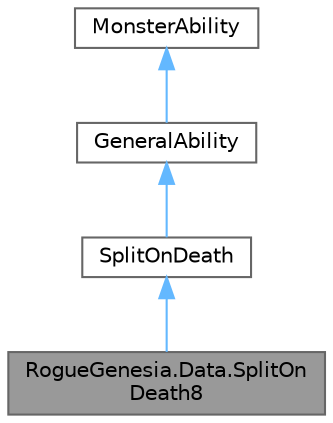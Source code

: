 digraph "RogueGenesia.Data.SplitOnDeath8"
{
 // LATEX_PDF_SIZE
  bgcolor="transparent";
  edge [fontname=Helvetica,fontsize=10,labelfontname=Helvetica,labelfontsize=10];
  node [fontname=Helvetica,fontsize=10,shape=box,height=0.2,width=0.4];
  Node1 [label="RogueGenesia.Data.SplitOn\lDeath8",height=0.2,width=0.4,color="gray40", fillcolor="grey60", style="filled", fontcolor="black",tooltip=" "];
  Node2 -> Node1 [dir="back",color="steelblue1",style="solid"];
  Node2 [label="SplitOnDeath",height=0.2,width=0.4,color="gray40", fillcolor="white", style="filled",URL="$class_rogue_genesia_1_1_data_1_1_split_on_death.html",tooltip=" "];
  Node3 -> Node2 [dir="back",color="steelblue1",style="solid"];
  Node3 [label="GeneralAbility",height=0.2,width=0.4,color="gray40", fillcolor="white", style="filled",URL="$class_rogue_genesia_1_1_data_1_1_general_ability.html",tooltip=" "];
  Node4 -> Node3 [dir="back",color="steelblue1",style="solid"];
  Node4 [label="MonsterAbility",height=0.2,width=0.4,color="gray40", fillcolor="white", style="filled",URL="$class_rogue_genesia_1_1_data_1_1_monster_ability.html",tooltip=" "];
}

